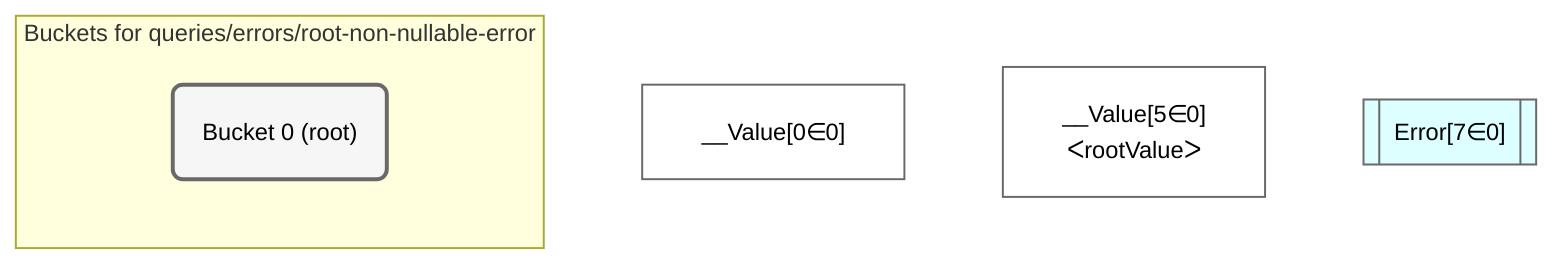 %%{init: {'themeVariables': { 'fontSize': '12px'}}}%%
graph TD
    classDef path fill:#eee,stroke:#000,color:#000
    classDef plan fill:#fff,stroke-width:1px,color:#000
    classDef itemplan fill:#fff,stroke-width:2px,color:#000
    classDef unbatchedplan fill:#dff,stroke-width:1px,color:#000
    classDef sideeffectplan fill:#fcc,stroke-width:2px,color:#000
    classDef bucket fill:#f6f6f6,color:#000,stroke-width:2px,text-align:left


    %% plan dependencies
    __Value0["__Value[0∈0]"]:::plan
    __Value5["__Value[5∈0]<br />ᐸrootValueᐳ"]:::plan
    Error7[["Error[7∈0]"]]:::unbatchedplan

    %% define steps

    subgraph "Buckets for queries/errors/root-non-nullable-error"
    Bucket0("Bucket 0 (root)"):::bucket
    classDef bucket0 stroke:#696969
    class Bucket0,__Value0,__Value5,Error7 bucket0
    end